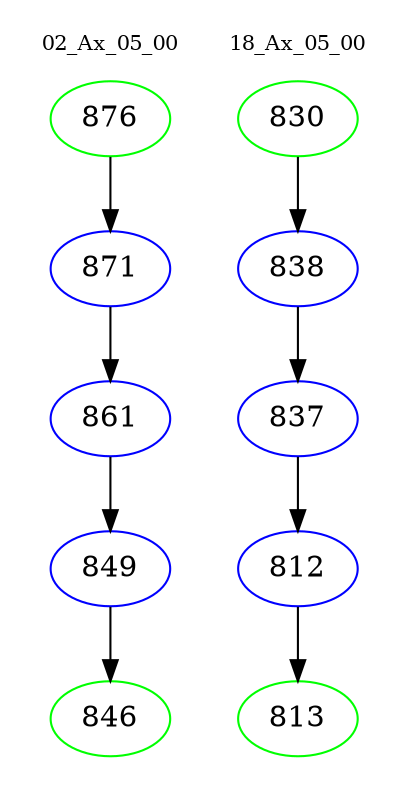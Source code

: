 digraph{
subgraph cluster_0 {
color = white
label = "02_Ax_05_00";
fontsize=10;
T0_876 [label="876", color="green"]
T0_876 -> T0_871 [color="black"]
T0_871 [label="871", color="blue"]
T0_871 -> T0_861 [color="black"]
T0_861 [label="861", color="blue"]
T0_861 -> T0_849 [color="black"]
T0_849 [label="849", color="blue"]
T0_849 -> T0_846 [color="black"]
T0_846 [label="846", color="green"]
}
subgraph cluster_1 {
color = white
label = "18_Ax_05_00";
fontsize=10;
T1_830 [label="830", color="green"]
T1_830 -> T1_838 [color="black"]
T1_838 [label="838", color="blue"]
T1_838 -> T1_837 [color="black"]
T1_837 [label="837", color="blue"]
T1_837 -> T1_812 [color="black"]
T1_812 [label="812", color="blue"]
T1_812 -> T1_813 [color="black"]
T1_813 [label="813", color="green"]
}
}
